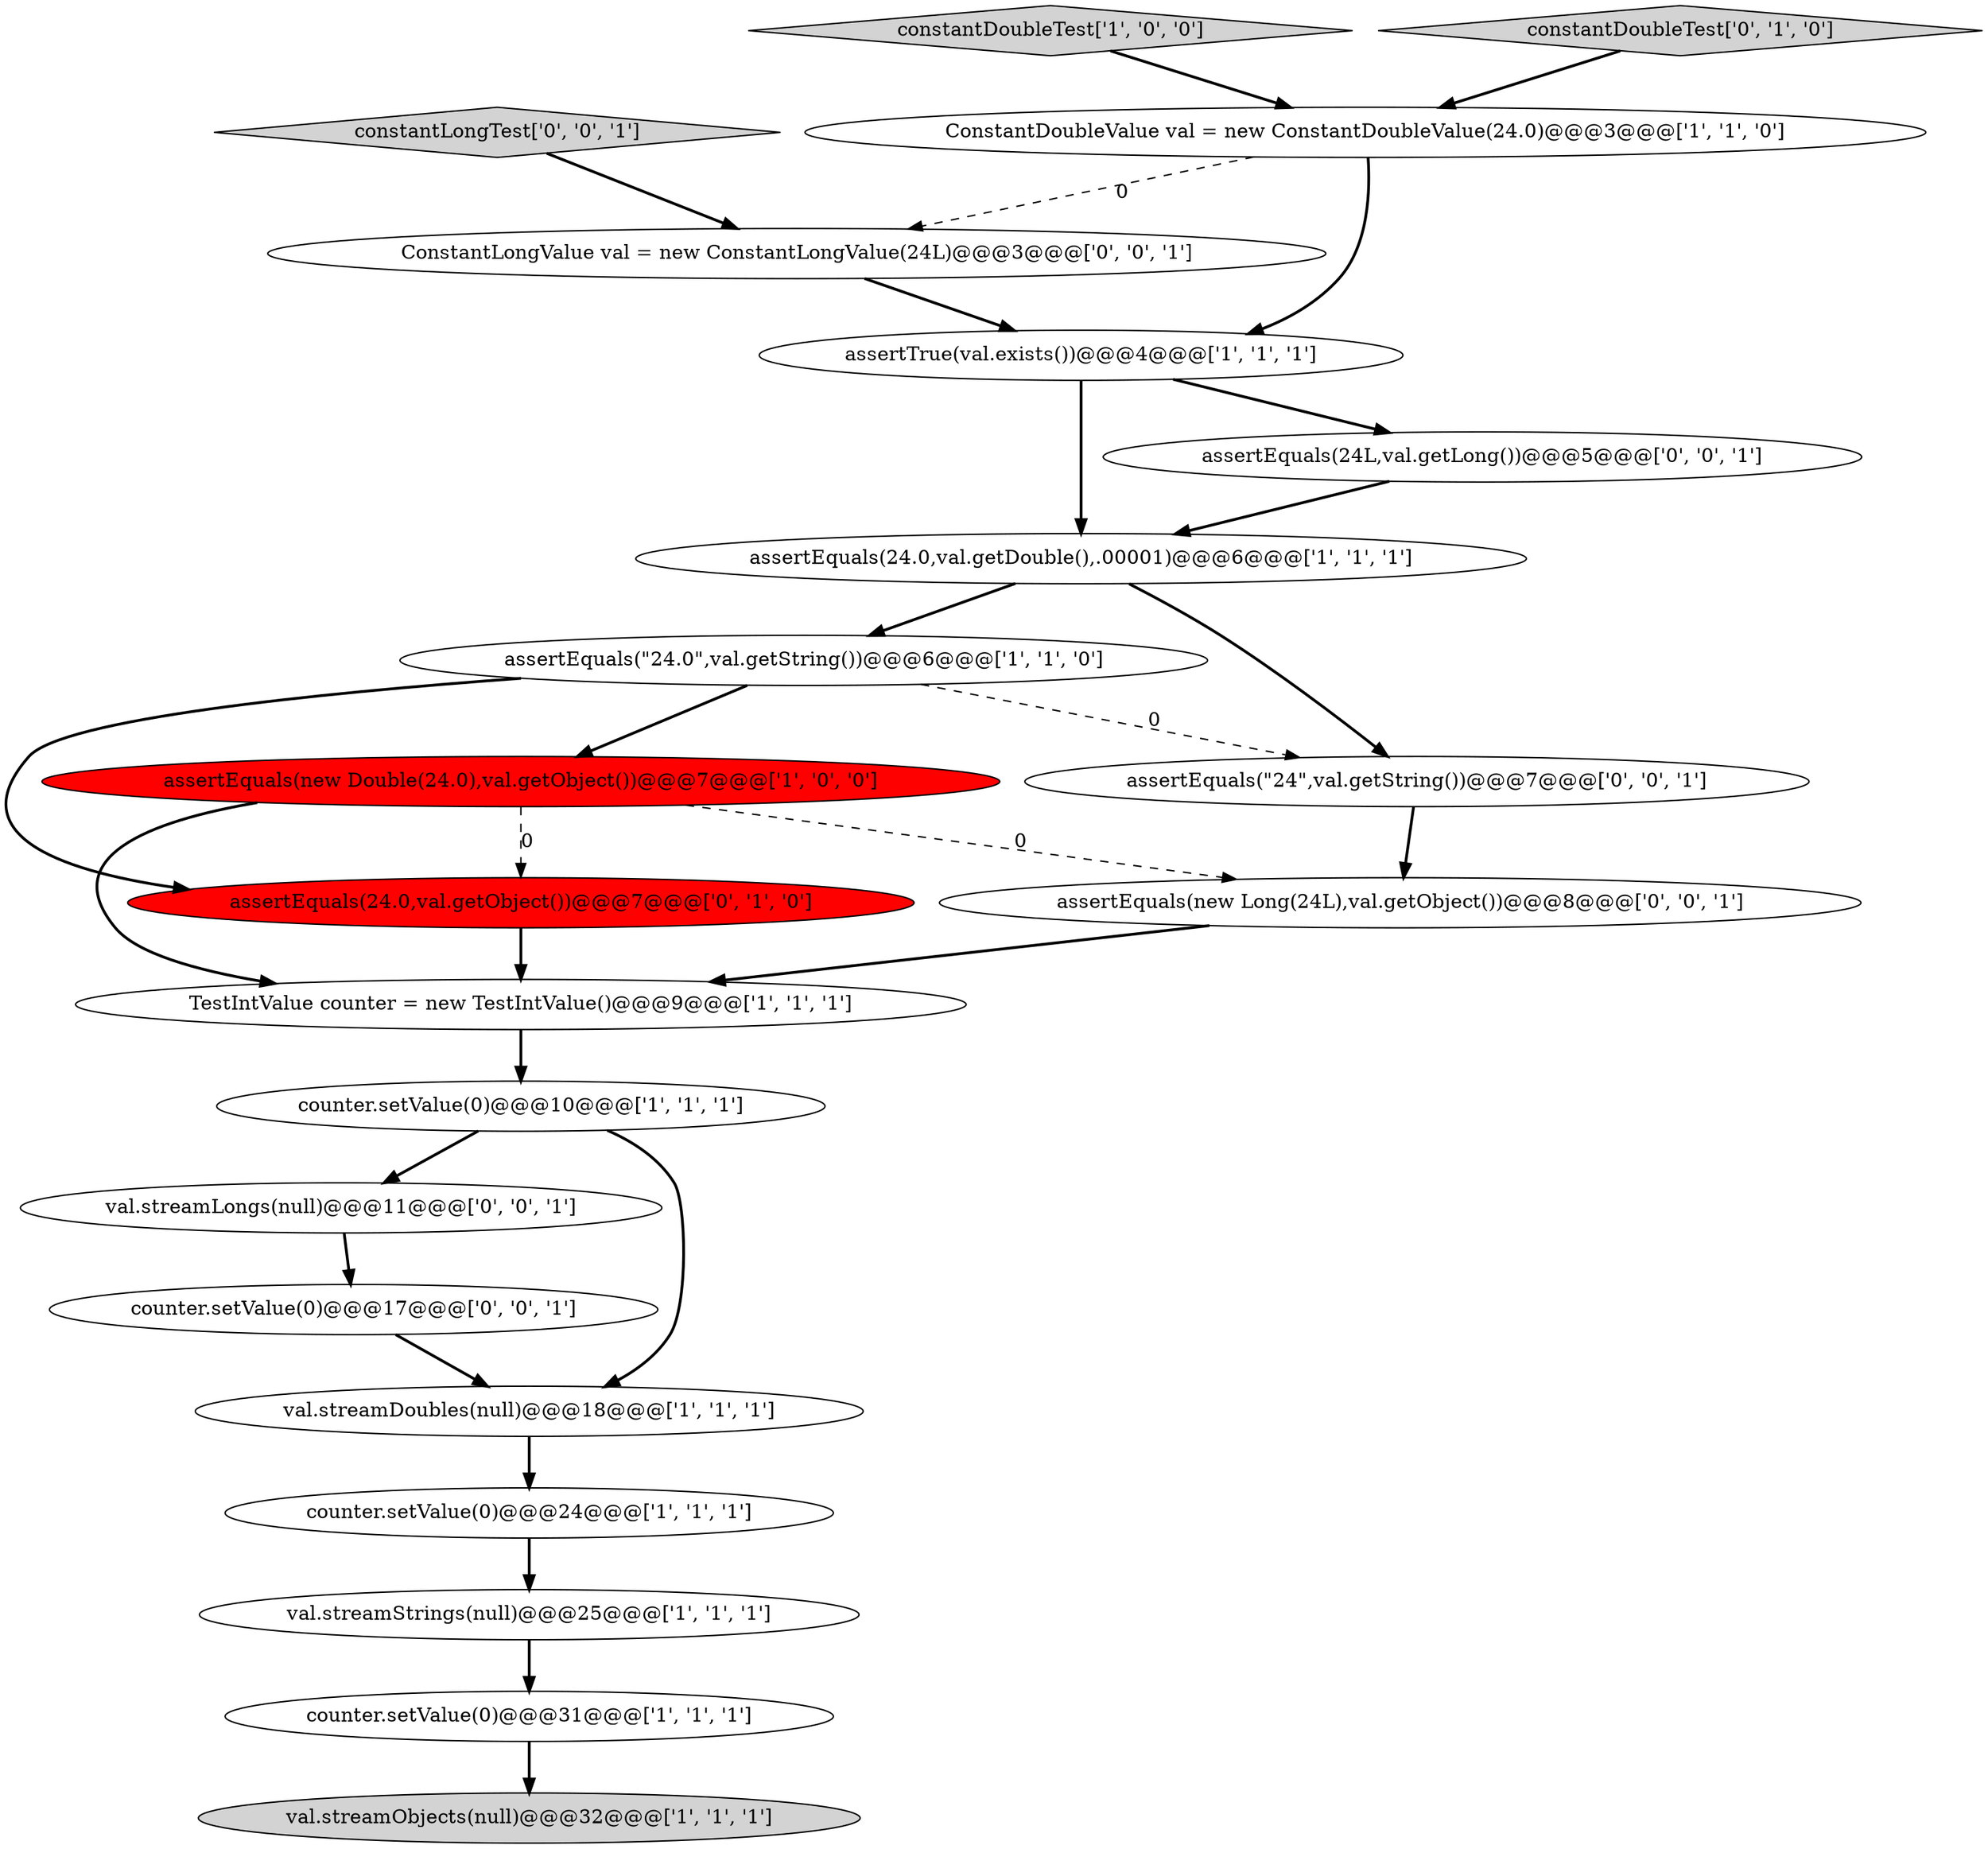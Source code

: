 digraph {
18 [style = filled, label = "ConstantLongValue val = new ConstantLongValue(24L)@@@3@@@['0', '0', '1']", fillcolor = white, shape = ellipse image = "AAA0AAABBB3BBB"];
17 [style = filled, label = "counter.setValue(0)@@@17@@@['0', '0', '1']", fillcolor = white, shape = ellipse image = "AAA0AAABBB3BBB"];
2 [style = filled, label = "counter.setValue(0)@@@31@@@['1', '1', '1']", fillcolor = white, shape = ellipse image = "AAA0AAABBB1BBB"];
19 [style = filled, label = "constantLongTest['0', '0', '1']", fillcolor = lightgray, shape = diamond image = "AAA0AAABBB3BBB"];
11 [style = filled, label = "assertTrue(val.exists())@@@4@@@['1', '1', '1']", fillcolor = white, shape = ellipse image = "AAA0AAABBB1BBB"];
5 [style = filled, label = "counter.setValue(0)@@@10@@@['1', '1', '1']", fillcolor = white, shape = ellipse image = "AAA0AAABBB1BBB"];
9 [style = filled, label = "constantDoubleTest['1', '0', '0']", fillcolor = lightgray, shape = diamond image = "AAA0AAABBB1BBB"];
21 [style = filled, label = "assertEquals(new Long(24L),val.getObject())@@@8@@@['0', '0', '1']", fillcolor = white, shape = ellipse image = "AAA0AAABBB3BBB"];
3 [style = filled, label = "assertEquals(\"24.0\",val.getString())@@@6@@@['1', '1', '0']", fillcolor = white, shape = ellipse image = "AAA0AAABBB1BBB"];
7 [style = filled, label = "val.streamDoubles(null)@@@18@@@['1', '1', '1']", fillcolor = white, shape = ellipse image = "AAA0AAABBB1BBB"];
6 [style = filled, label = "val.streamObjects(null)@@@32@@@['1', '1', '1']", fillcolor = lightgray, shape = ellipse image = "AAA0AAABBB1BBB"];
14 [style = filled, label = "constantDoubleTest['0', '1', '0']", fillcolor = lightgray, shape = diamond image = "AAA0AAABBB2BBB"];
13 [style = filled, label = "assertEquals(24.0,val.getObject())@@@7@@@['0', '1', '0']", fillcolor = red, shape = ellipse image = "AAA1AAABBB2BBB"];
15 [style = filled, label = "val.streamLongs(null)@@@11@@@['0', '0', '1']", fillcolor = white, shape = ellipse image = "AAA0AAABBB3BBB"];
0 [style = filled, label = "TestIntValue counter = new TestIntValue()@@@9@@@['1', '1', '1']", fillcolor = white, shape = ellipse image = "AAA0AAABBB1BBB"];
4 [style = filled, label = "assertEquals(new Double(24.0),val.getObject())@@@7@@@['1', '0', '0']", fillcolor = red, shape = ellipse image = "AAA1AAABBB1BBB"];
10 [style = filled, label = "ConstantDoubleValue val = new ConstantDoubleValue(24.0)@@@3@@@['1', '1', '0']", fillcolor = white, shape = ellipse image = "AAA0AAABBB1BBB"];
1 [style = filled, label = "assertEquals(24.0,val.getDouble(),.00001)@@@6@@@['1', '1', '1']", fillcolor = white, shape = ellipse image = "AAA0AAABBB1BBB"];
20 [style = filled, label = "assertEquals(24L,val.getLong())@@@5@@@['0', '0', '1']", fillcolor = white, shape = ellipse image = "AAA0AAABBB3BBB"];
16 [style = filled, label = "assertEquals(\"24\",val.getString())@@@7@@@['0', '0', '1']", fillcolor = white, shape = ellipse image = "AAA0AAABBB3BBB"];
8 [style = filled, label = "counter.setValue(0)@@@24@@@['1', '1', '1']", fillcolor = white, shape = ellipse image = "AAA0AAABBB1BBB"];
12 [style = filled, label = "val.streamStrings(null)@@@25@@@['1', '1', '1']", fillcolor = white, shape = ellipse image = "AAA0AAABBB1BBB"];
11->20 [style = bold, label=""];
19->18 [style = bold, label=""];
21->0 [style = bold, label=""];
11->1 [style = bold, label=""];
2->6 [style = bold, label=""];
18->11 [style = bold, label=""];
1->3 [style = bold, label=""];
14->10 [style = bold, label=""];
5->15 [style = bold, label=""];
9->10 [style = bold, label=""];
20->1 [style = bold, label=""];
7->8 [style = bold, label=""];
4->21 [style = dashed, label="0"];
3->4 [style = bold, label=""];
4->0 [style = bold, label=""];
10->18 [style = dashed, label="0"];
17->7 [style = bold, label=""];
12->2 [style = bold, label=""];
15->17 [style = bold, label=""];
1->16 [style = bold, label=""];
16->21 [style = bold, label=""];
3->13 [style = bold, label=""];
5->7 [style = bold, label=""];
4->13 [style = dashed, label="0"];
8->12 [style = bold, label=""];
0->5 [style = bold, label=""];
3->16 [style = dashed, label="0"];
13->0 [style = bold, label=""];
10->11 [style = bold, label=""];
}
